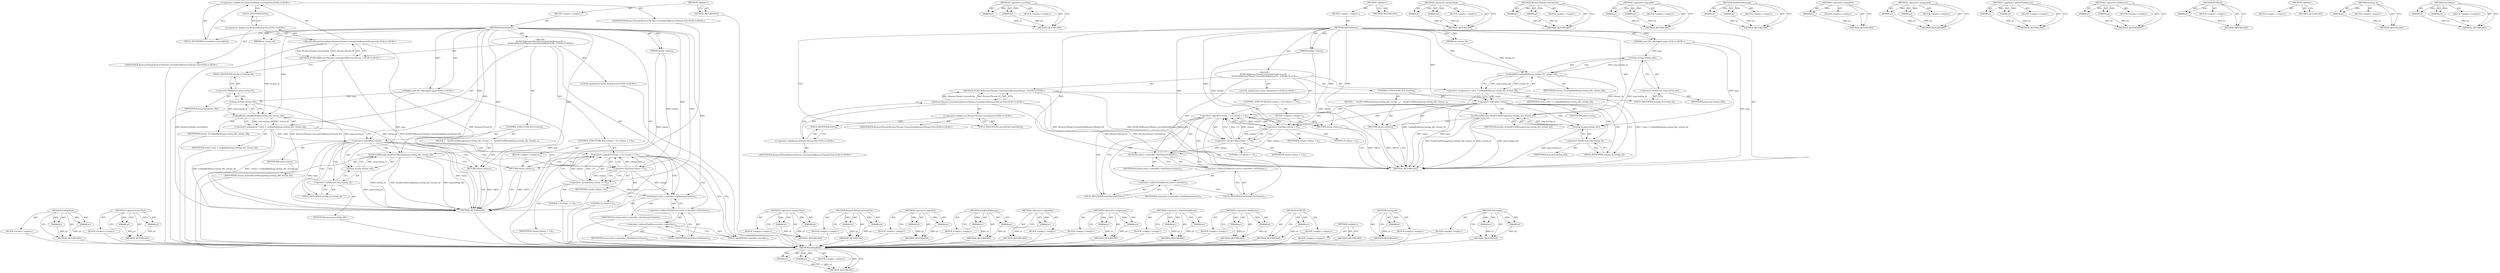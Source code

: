 digraph "SetVolume" {
vulnerable_100 [label=<(METHOD,LookupById)>];
vulnerable_101 [label=<(PARAM,p1)>];
vulnerable_102 [label=<(PARAM,p2)>];
vulnerable_103 [label=<(BLOCK,&lt;empty&gt;,&lt;empty&gt;)>];
vulnerable_104 [label=<(METHOD_RETURN,ANY)>];
vulnerable_123 [label=<(METHOD,&lt;operator&gt;.lessThan)>];
vulnerable_124 [label=<(PARAM,p1)>];
vulnerable_125 [label=<(PARAM,p2)>];
vulnerable_126 [label=<(BLOCK,&lt;empty&gt;,&lt;empty&gt;)>];
vulnerable_127 [label=<(METHOD_RETURN,ANY)>];
vulnerable_6 [label=<(METHOD,&lt;global&gt;)<SUB>1</SUB>>];
vulnerable_7 [label=<(BLOCK,&lt;empty&gt;,&lt;empty&gt;)<SUB>1</SUB>>];
vulnerable_8 [label=<(METHOD,OnSetVolume)<SUB>1</SUB>>];
vulnerable_9 [label="<(PARAM,const IPC::Message&amp; msg)<SUB>1</SUB>>"];
vulnerable_10 [label=<(PARAM,int stream_id)<SUB>1</SUB>>];
vulnerable_11 [label=<(PARAM,double volume)<SUB>2</SUB>>];
vulnerable_12 [label="<(BLOCK,{
  DCHECK(BrowserThread::CurrentlyOn(BrowserTh...,{
  DCHECK(BrowserThread::CurrentlyOn(BrowserTh...)<SUB>2</SUB>>"];
vulnerable_13 [label="<(DCHECK,DCHECK(BrowserThread::CurrentlyOn(BrowserThread...)<SUB>3</SUB>>"];
vulnerable_14 [label="<(BrowserThread.CurrentlyOn,BrowserThread::CurrentlyOn(BrowserThread::IO))<SUB>3</SUB>>"];
vulnerable_15 [label="<(&lt;operator&gt;.fieldAccess,BrowserThread::CurrentlyOn)<SUB>3</SUB>>"];
vulnerable_16 [label="<(IDENTIFIER,BrowserThread,BrowserThread::CurrentlyOn(BrowserThread::IO))<SUB>3</SUB>>"];
vulnerable_17 [label=<(FIELD_IDENTIFIER,CurrentlyOn,CurrentlyOn)<SUB>3</SUB>>];
vulnerable_18 [label="<(&lt;operator&gt;.fieldAccess,BrowserThread::IO)<SUB>3</SUB>>"];
vulnerable_19 [label="<(IDENTIFIER,BrowserThread,BrowserThread::CurrentlyOn(BrowserThread::IO))<SUB>3</SUB>>"];
vulnerable_20 [label=<(FIELD_IDENTIFIER,IO,IO)<SUB>3</SUB>>];
vulnerable_21 [label="<(LOCAL,AudioEntry* entry: AudioEntry*)<SUB>5</SUB>>"];
vulnerable_22 [label=<(&lt;operator&gt;.assignment,* entry = LookupById(msg.routing_id(), stream_id))<SUB>5</SUB>>];
vulnerable_23 [label=<(IDENTIFIER,entry,* entry = LookupById(msg.routing_id(), stream_id))<SUB>5</SUB>>];
vulnerable_24 [label=<(LookupById,LookupById(msg.routing_id(), stream_id))<SUB>5</SUB>>];
vulnerable_25 [label=<(routing_id,msg.routing_id())<SUB>5</SUB>>];
vulnerable_26 [label=<(&lt;operator&gt;.fieldAccess,msg.routing_id)<SUB>5</SUB>>];
vulnerable_27 [label=<(IDENTIFIER,msg,msg.routing_id())<SUB>5</SUB>>];
vulnerable_28 [label=<(FIELD_IDENTIFIER,routing_id,routing_id)<SUB>5</SUB>>];
vulnerable_29 [label=<(IDENTIFIER,stream_id,LookupById(msg.routing_id(), stream_id))<SUB>5</SUB>>];
vulnerable_30 [label=<(CONTROL_STRUCTURE,IF,if (!entry))<SUB>6</SUB>>];
vulnerable_31 [label=<(&lt;operator&gt;.logicalNot,!entry)<SUB>6</SUB>>];
vulnerable_32 [label=<(IDENTIFIER,entry,!entry)<SUB>6</SUB>>];
vulnerable_33 [label=<(BLOCK,{
    SendErrorMessage(msg.routing_id(), stream...,{
    SendErrorMessage(msg.routing_id(), stream...)<SUB>6</SUB>>];
vulnerable_34 [label=<(SendErrorMessage,SendErrorMessage(msg.routing_id(), stream_id))<SUB>7</SUB>>];
vulnerable_35 [label=<(routing_id,msg.routing_id())<SUB>7</SUB>>];
vulnerable_36 [label=<(&lt;operator&gt;.fieldAccess,msg.routing_id)<SUB>7</SUB>>];
vulnerable_37 [label=<(IDENTIFIER,msg,msg.routing_id())<SUB>7</SUB>>];
vulnerable_38 [label=<(FIELD_IDENTIFIER,routing_id,routing_id)<SUB>7</SUB>>];
vulnerable_39 [label=<(IDENTIFIER,stream_id,SendErrorMessage(msg.routing_id(), stream_id))<SUB>7</SUB>>];
vulnerable_40 [label=<(RETURN,return;,return;)<SUB>8</SUB>>];
vulnerable_41 [label=<(CONTROL_STRUCTURE,IF,if (volume &lt; 0 || volume &gt; 1.0))<SUB>11</SUB>>];
vulnerable_42 [label=<(&lt;operator&gt;.logicalOr,volume &lt; 0 || volume &gt; 1.0)<SUB>11</SUB>>];
vulnerable_43 [label=<(&lt;operator&gt;.lessThan,volume &lt; 0)<SUB>11</SUB>>];
vulnerable_44 [label=<(IDENTIFIER,volume,volume &lt; 0)<SUB>11</SUB>>];
vulnerable_45 [label=<(LITERAL,0,volume &lt; 0)<SUB>11</SUB>>];
vulnerable_46 [label=<(&lt;operator&gt;.greaterThan,volume &gt; 1.0)<SUB>11</SUB>>];
vulnerable_47 [label=<(IDENTIFIER,volume,volume &gt; 1.0)<SUB>11</SUB>>];
vulnerable_48 [label=<(LITERAL,1.0,volume &gt; 1.0)<SUB>11</SUB>>];
vulnerable_49 [label=<(BLOCK,&lt;empty&gt;,&lt;empty&gt;)<SUB>12</SUB>>];
vulnerable_50 [label=<(RETURN,return;,return;)<SUB>12</SUB>>];
vulnerable_51 [label=<(SetVolume,entry-&gt;controller-&gt;SetVolume(volume))<SUB>13</SUB>>];
vulnerable_52 [label=<(&lt;operator&gt;.indirectFieldAccess,entry-&gt;controller-&gt;SetVolume)<SUB>13</SUB>>];
vulnerable_53 [label=<(&lt;operator&gt;.indirectFieldAccess,entry-&gt;controller)<SUB>13</SUB>>];
vulnerable_54 [label=<(IDENTIFIER,entry,entry-&gt;controller-&gt;SetVolume(volume))<SUB>13</SUB>>];
vulnerable_55 [label=<(FIELD_IDENTIFIER,controller,controller)<SUB>13</SUB>>];
vulnerable_56 [label=<(FIELD_IDENTIFIER,SetVolume,SetVolume)<SUB>13</SUB>>];
vulnerable_57 [label=<(IDENTIFIER,volume,entry-&gt;controller-&gt;SetVolume(volume))<SUB>13</SUB>>];
vulnerable_58 [label=<(METHOD_RETURN,void)<SUB>1</SUB>>];
vulnerable_60 [label=<(METHOD_RETURN,ANY)<SUB>1</SUB>>];
vulnerable_128 [label=<(METHOD,&lt;operator&gt;.greaterThan)>];
vulnerable_129 [label=<(PARAM,p1)>];
vulnerable_130 [label=<(PARAM,p2)>];
vulnerable_131 [label=<(BLOCK,&lt;empty&gt;,&lt;empty&gt;)>];
vulnerable_132 [label=<(METHOD_RETURN,ANY)>];
vulnerable_85 [label=<(METHOD,BrowserThread.CurrentlyOn)>];
vulnerable_86 [label=<(PARAM,p1)>];
vulnerable_87 [label=<(PARAM,p2)>];
vulnerable_88 [label=<(BLOCK,&lt;empty&gt;,&lt;empty&gt;)>];
vulnerable_89 [label=<(METHOD_RETURN,ANY)>];
vulnerable_118 [label=<(METHOD,&lt;operator&gt;.logicalOr)>];
vulnerable_119 [label=<(PARAM,p1)>];
vulnerable_120 [label=<(PARAM,p2)>];
vulnerable_121 [label=<(BLOCK,&lt;empty&gt;,&lt;empty&gt;)>];
vulnerable_122 [label=<(METHOD_RETURN,ANY)>];
vulnerable_113 [label=<(METHOD,SendErrorMessage)>];
vulnerable_114 [label=<(PARAM,p1)>];
vulnerable_115 [label=<(PARAM,p2)>];
vulnerable_116 [label=<(BLOCK,&lt;empty&gt;,&lt;empty&gt;)>];
vulnerable_117 [label=<(METHOD_RETURN,ANY)>];
vulnerable_109 [label=<(METHOD,&lt;operator&gt;.logicalNot)>];
vulnerable_110 [label=<(PARAM,p1)>];
vulnerable_111 [label=<(BLOCK,&lt;empty&gt;,&lt;empty&gt;)>];
vulnerable_112 [label=<(METHOD_RETURN,ANY)>];
vulnerable_95 [label=<(METHOD,&lt;operator&gt;.assignment)>];
vulnerable_96 [label=<(PARAM,p1)>];
vulnerable_97 [label=<(PARAM,p2)>];
vulnerable_98 [label=<(BLOCK,&lt;empty&gt;,&lt;empty&gt;)>];
vulnerable_99 [label=<(METHOD_RETURN,ANY)>];
vulnerable_138 [label=<(METHOD,&lt;operator&gt;.indirectFieldAccess)>];
vulnerable_139 [label=<(PARAM,p1)>];
vulnerable_140 [label=<(PARAM,p2)>];
vulnerable_141 [label=<(BLOCK,&lt;empty&gt;,&lt;empty&gt;)>];
vulnerable_142 [label=<(METHOD_RETURN,ANY)>];
vulnerable_90 [label=<(METHOD,&lt;operator&gt;.fieldAccess)>];
vulnerable_91 [label=<(PARAM,p1)>];
vulnerable_92 [label=<(PARAM,p2)>];
vulnerable_93 [label=<(BLOCK,&lt;empty&gt;,&lt;empty&gt;)>];
vulnerable_94 [label=<(METHOD_RETURN,ANY)>];
vulnerable_81 [label=<(METHOD,DCHECK)>];
vulnerable_82 [label=<(PARAM,p1)>];
vulnerable_83 [label=<(BLOCK,&lt;empty&gt;,&lt;empty&gt;)>];
vulnerable_84 [label=<(METHOD_RETURN,ANY)>];
vulnerable_75 [label=<(METHOD,&lt;global&gt;)<SUB>1</SUB>>];
vulnerable_76 [label=<(BLOCK,&lt;empty&gt;,&lt;empty&gt;)>];
vulnerable_77 [label=<(METHOD_RETURN,ANY)>];
vulnerable_105 [label=<(METHOD,routing_id)>];
vulnerable_106 [label=<(PARAM,p1)>];
vulnerable_107 [label=<(BLOCK,&lt;empty&gt;,&lt;empty&gt;)>];
vulnerable_108 [label=<(METHOD_RETURN,ANY)>];
vulnerable_133 [label=<(METHOD,SetVolume)>];
vulnerable_134 [label=<(PARAM,p1)>];
vulnerable_135 [label=<(PARAM,p2)>];
vulnerable_136 [label=<(BLOCK,&lt;empty&gt;,&lt;empty&gt;)>];
vulnerable_137 [label=<(METHOD_RETURN,ANY)>];
fixed_100 [label=<(METHOD,LookupById)>];
fixed_101 [label=<(PARAM,p1)>];
fixed_102 [label=<(PARAM,p2)>];
fixed_103 [label=<(BLOCK,&lt;empty&gt;,&lt;empty&gt;)>];
fixed_104 [label=<(METHOD_RETURN,ANY)>];
fixed_123 [label=<(METHOD,&lt;operator&gt;.lessThan)>];
fixed_124 [label=<(PARAM,p1)>];
fixed_125 [label=<(PARAM,p2)>];
fixed_126 [label=<(BLOCK,&lt;empty&gt;,&lt;empty&gt;)>];
fixed_127 [label=<(METHOD_RETURN,ANY)>];
fixed_6 [label=<(METHOD,&lt;global&gt;)<SUB>1</SUB>>];
fixed_7 [label=<(BLOCK,&lt;empty&gt;,&lt;empty&gt;)<SUB>1</SUB>>];
fixed_8 [label=<(METHOD,OnSetVolume)<SUB>1</SUB>>];
fixed_9 [label="<(PARAM,const IPC::Message&amp; msg)<SUB>1</SUB>>"];
fixed_10 [label=<(PARAM,int stream_id)<SUB>1</SUB>>];
fixed_11 [label=<(PARAM,double volume)<SUB>2</SUB>>];
fixed_12 [label="<(BLOCK,{
  DCHECK(BrowserThread::CurrentlyOn(BrowserTh...,{
  DCHECK(BrowserThread::CurrentlyOn(BrowserTh...)<SUB>2</SUB>>"];
fixed_13 [label="<(DCHECK,DCHECK(BrowserThread::CurrentlyOn(BrowserThread...)<SUB>3</SUB>>"];
fixed_14 [label="<(BrowserThread.CurrentlyOn,BrowserThread::CurrentlyOn(BrowserThread::IO))<SUB>3</SUB>>"];
fixed_15 [label="<(&lt;operator&gt;.fieldAccess,BrowserThread::CurrentlyOn)<SUB>3</SUB>>"];
fixed_16 [label="<(IDENTIFIER,BrowserThread,BrowserThread::CurrentlyOn(BrowserThread::IO))<SUB>3</SUB>>"];
fixed_17 [label=<(FIELD_IDENTIFIER,CurrentlyOn,CurrentlyOn)<SUB>3</SUB>>];
fixed_18 [label="<(&lt;operator&gt;.fieldAccess,BrowserThread::IO)<SUB>3</SUB>>"];
fixed_19 [label="<(IDENTIFIER,BrowserThread,BrowserThread::CurrentlyOn(BrowserThread::IO))<SUB>3</SUB>>"];
fixed_20 [label=<(FIELD_IDENTIFIER,IO,IO)<SUB>3</SUB>>];
fixed_21 [label="<(LOCAL,AudioEntry* entry: AudioEntry*)<SUB>5</SUB>>"];
fixed_22 [label=<(&lt;operator&gt;.assignment,* entry = LookupById(msg.routing_id(), stream_id))<SUB>5</SUB>>];
fixed_23 [label=<(IDENTIFIER,entry,* entry = LookupById(msg.routing_id(), stream_id))<SUB>5</SUB>>];
fixed_24 [label=<(LookupById,LookupById(msg.routing_id(), stream_id))<SUB>5</SUB>>];
fixed_25 [label=<(routing_id,msg.routing_id())<SUB>5</SUB>>];
fixed_26 [label=<(&lt;operator&gt;.fieldAccess,msg.routing_id)<SUB>5</SUB>>];
fixed_27 [label=<(IDENTIFIER,msg,msg.routing_id())<SUB>5</SUB>>];
fixed_28 [label=<(FIELD_IDENTIFIER,routing_id,routing_id)<SUB>5</SUB>>];
fixed_29 [label=<(IDENTIFIER,stream_id,LookupById(msg.routing_id(), stream_id))<SUB>5</SUB>>];
fixed_30 [label=<(CONTROL_STRUCTURE,IF,if (!entry))<SUB>6</SUB>>];
fixed_31 [label=<(&lt;operator&gt;.logicalNot,!entry)<SUB>6</SUB>>];
fixed_32 [label=<(IDENTIFIER,entry,!entry)<SUB>6</SUB>>];
fixed_33 [label=<(BLOCK,{
    SendErrorMessage(msg.routing_id(), stream...,{
    SendErrorMessage(msg.routing_id(), stream...)<SUB>6</SUB>>];
fixed_34 [label=<(SendErrorMessage,SendErrorMessage(msg.routing_id(), stream_id))<SUB>7</SUB>>];
fixed_35 [label=<(routing_id,msg.routing_id())<SUB>7</SUB>>];
fixed_36 [label=<(&lt;operator&gt;.fieldAccess,msg.routing_id)<SUB>7</SUB>>];
fixed_37 [label=<(IDENTIFIER,msg,msg.routing_id())<SUB>7</SUB>>];
fixed_38 [label=<(FIELD_IDENTIFIER,routing_id,routing_id)<SUB>7</SUB>>];
fixed_39 [label=<(IDENTIFIER,stream_id,SendErrorMessage(msg.routing_id(), stream_id))<SUB>7</SUB>>];
fixed_40 [label=<(RETURN,return;,return;)<SUB>8</SUB>>];
fixed_41 [label=<(CONTROL_STRUCTURE,IF,if (volume &lt; 0 || volume &gt; 1.0))<SUB>11</SUB>>];
fixed_42 [label=<(&lt;operator&gt;.logicalOr,volume &lt; 0 || volume &gt; 1.0)<SUB>11</SUB>>];
fixed_43 [label=<(&lt;operator&gt;.lessThan,volume &lt; 0)<SUB>11</SUB>>];
fixed_44 [label=<(IDENTIFIER,volume,volume &lt; 0)<SUB>11</SUB>>];
fixed_45 [label=<(LITERAL,0,volume &lt; 0)<SUB>11</SUB>>];
fixed_46 [label=<(&lt;operator&gt;.greaterThan,volume &gt; 1.0)<SUB>11</SUB>>];
fixed_47 [label=<(IDENTIFIER,volume,volume &gt; 1.0)<SUB>11</SUB>>];
fixed_48 [label=<(LITERAL,1.0,volume &gt; 1.0)<SUB>11</SUB>>];
fixed_49 [label=<(BLOCK,&lt;empty&gt;,&lt;empty&gt;)<SUB>12</SUB>>];
fixed_50 [label=<(RETURN,return;,return;)<SUB>12</SUB>>];
fixed_51 [label=<(SetVolume,entry-&gt;controller-&gt;SetVolume(volume))<SUB>13</SUB>>];
fixed_52 [label=<(&lt;operator&gt;.indirectFieldAccess,entry-&gt;controller-&gt;SetVolume)<SUB>13</SUB>>];
fixed_53 [label=<(&lt;operator&gt;.indirectFieldAccess,entry-&gt;controller)<SUB>13</SUB>>];
fixed_54 [label=<(IDENTIFIER,entry,entry-&gt;controller-&gt;SetVolume(volume))<SUB>13</SUB>>];
fixed_55 [label=<(FIELD_IDENTIFIER,controller,controller)<SUB>13</SUB>>];
fixed_56 [label=<(FIELD_IDENTIFIER,SetVolume,SetVolume)<SUB>13</SUB>>];
fixed_57 [label=<(IDENTIFIER,volume,entry-&gt;controller-&gt;SetVolume(volume))<SUB>13</SUB>>];
fixed_58 [label=<(METHOD_RETURN,void)<SUB>1</SUB>>];
fixed_60 [label=<(METHOD_RETURN,ANY)<SUB>1</SUB>>];
fixed_128 [label=<(METHOD,&lt;operator&gt;.greaterThan)>];
fixed_129 [label=<(PARAM,p1)>];
fixed_130 [label=<(PARAM,p2)>];
fixed_131 [label=<(BLOCK,&lt;empty&gt;,&lt;empty&gt;)>];
fixed_132 [label=<(METHOD_RETURN,ANY)>];
fixed_85 [label=<(METHOD,BrowserThread.CurrentlyOn)>];
fixed_86 [label=<(PARAM,p1)>];
fixed_87 [label=<(PARAM,p2)>];
fixed_88 [label=<(BLOCK,&lt;empty&gt;,&lt;empty&gt;)>];
fixed_89 [label=<(METHOD_RETURN,ANY)>];
fixed_118 [label=<(METHOD,&lt;operator&gt;.logicalOr)>];
fixed_119 [label=<(PARAM,p1)>];
fixed_120 [label=<(PARAM,p2)>];
fixed_121 [label=<(BLOCK,&lt;empty&gt;,&lt;empty&gt;)>];
fixed_122 [label=<(METHOD_RETURN,ANY)>];
fixed_113 [label=<(METHOD,SendErrorMessage)>];
fixed_114 [label=<(PARAM,p1)>];
fixed_115 [label=<(PARAM,p2)>];
fixed_116 [label=<(BLOCK,&lt;empty&gt;,&lt;empty&gt;)>];
fixed_117 [label=<(METHOD_RETURN,ANY)>];
fixed_109 [label=<(METHOD,&lt;operator&gt;.logicalNot)>];
fixed_110 [label=<(PARAM,p1)>];
fixed_111 [label=<(BLOCK,&lt;empty&gt;,&lt;empty&gt;)>];
fixed_112 [label=<(METHOD_RETURN,ANY)>];
fixed_95 [label=<(METHOD,&lt;operator&gt;.assignment)>];
fixed_96 [label=<(PARAM,p1)>];
fixed_97 [label=<(PARAM,p2)>];
fixed_98 [label=<(BLOCK,&lt;empty&gt;,&lt;empty&gt;)>];
fixed_99 [label=<(METHOD_RETURN,ANY)>];
fixed_138 [label=<(METHOD,&lt;operator&gt;.indirectFieldAccess)>];
fixed_139 [label=<(PARAM,p1)>];
fixed_140 [label=<(PARAM,p2)>];
fixed_141 [label=<(BLOCK,&lt;empty&gt;,&lt;empty&gt;)>];
fixed_142 [label=<(METHOD_RETURN,ANY)>];
fixed_90 [label=<(METHOD,&lt;operator&gt;.fieldAccess)>];
fixed_91 [label=<(PARAM,p1)>];
fixed_92 [label=<(PARAM,p2)>];
fixed_93 [label=<(BLOCK,&lt;empty&gt;,&lt;empty&gt;)>];
fixed_94 [label=<(METHOD_RETURN,ANY)>];
fixed_81 [label=<(METHOD,DCHECK)>];
fixed_82 [label=<(PARAM,p1)>];
fixed_83 [label=<(BLOCK,&lt;empty&gt;,&lt;empty&gt;)>];
fixed_84 [label=<(METHOD_RETURN,ANY)>];
fixed_75 [label=<(METHOD,&lt;global&gt;)<SUB>1</SUB>>];
fixed_76 [label=<(BLOCK,&lt;empty&gt;,&lt;empty&gt;)>];
fixed_77 [label=<(METHOD_RETURN,ANY)>];
fixed_105 [label=<(METHOD,routing_id)>];
fixed_106 [label=<(PARAM,p1)>];
fixed_107 [label=<(BLOCK,&lt;empty&gt;,&lt;empty&gt;)>];
fixed_108 [label=<(METHOD_RETURN,ANY)>];
fixed_133 [label=<(METHOD,SetVolume)>];
fixed_134 [label=<(PARAM,p1)>];
fixed_135 [label=<(PARAM,p2)>];
fixed_136 [label=<(BLOCK,&lt;empty&gt;,&lt;empty&gt;)>];
fixed_137 [label=<(METHOD_RETURN,ANY)>];
vulnerable_100 -> vulnerable_101  [key=0, label="AST: "];
vulnerable_100 -> vulnerable_101  [key=1, label="DDG: "];
vulnerable_100 -> vulnerable_103  [key=0, label="AST: "];
vulnerable_100 -> vulnerable_102  [key=0, label="AST: "];
vulnerable_100 -> vulnerable_102  [key=1, label="DDG: "];
vulnerable_100 -> vulnerable_104  [key=0, label="AST: "];
vulnerable_100 -> vulnerable_104  [key=1, label="CFG: "];
vulnerable_101 -> vulnerable_104  [key=0, label="DDG: p1"];
vulnerable_102 -> vulnerable_104  [key=0, label="DDG: p2"];
vulnerable_123 -> vulnerable_124  [key=0, label="AST: "];
vulnerable_123 -> vulnerable_124  [key=1, label="DDG: "];
vulnerable_123 -> vulnerable_126  [key=0, label="AST: "];
vulnerable_123 -> vulnerable_125  [key=0, label="AST: "];
vulnerable_123 -> vulnerable_125  [key=1, label="DDG: "];
vulnerable_123 -> vulnerable_127  [key=0, label="AST: "];
vulnerable_123 -> vulnerable_127  [key=1, label="CFG: "];
vulnerable_124 -> vulnerable_127  [key=0, label="DDG: p1"];
vulnerable_125 -> vulnerable_127  [key=0, label="DDG: p2"];
vulnerable_6 -> vulnerable_7  [key=0, label="AST: "];
vulnerable_6 -> vulnerable_60  [key=0, label="AST: "];
vulnerable_6 -> vulnerable_60  [key=1, label="CFG: "];
vulnerable_7 -> vulnerable_8  [key=0, label="AST: "];
vulnerable_8 -> vulnerable_9  [key=0, label="AST: "];
vulnerable_8 -> vulnerable_9  [key=1, label="DDG: "];
vulnerable_8 -> vulnerable_10  [key=0, label="AST: "];
vulnerable_8 -> vulnerable_10  [key=1, label="DDG: "];
vulnerable_8 -> vulnerable_11  [key=0, label="AST: "];
vulnerable_8 -> vulnerable_11  [key=1, label="DDG: "];
vulnerable_8 -> vulnerable_12  [key=0, label="AST: "];
vulnerable_8 -> vulnerable_58  [key=0, label="AST: "];
vulnerable_8 -> vulnerable_17  [key=0, label="CFG: "];
vulnerable_8 -> vulnerable_51  [key=0, label="DDG: "];
vulnerable_8 -> vulnerable_24  [key=0, label="DDG: "];
vulnerable_8 -> vulnerable_31  [key=0, label="DDG: "];
vulnerable_8 -> vulnerable_40  [key=0, label="DDG: "];
vulnerable_8 -> vulnerable_50  [key=0, label="DDG: "];
vulnerable_8 -> vulnerable_34  [key=0, label="DDG: "];
vulnerable_8 -> vulnerable_43  [key=0, label="DDG: "];
vulnerable_8 -> vulnerable_46  [key=0, label="DDG: "];
vulnerable_9 -> vulnerable_58  [key=0, label="DDG: msg"];
vulnerable_9 -> vulnerable_25  [key=0, label="DDG: msg"];
vulnerable_9 -> vulnerable_35  [key=0, label="DDG: msg"];
vulnerable_10 -> vulnerable_24  [key=0, label="DDG: stream_id"];
vulnerable_11 -> vulnerable_58  [key=0, label="DDG: volume"];
vulnerable_11 -> vulnerable_43  [key=0, label="DDG: volume"];
vulnerable_12 -> vulnerable_13  [key=0, label="AST: "];
vulnerable_12 -> vulnerable_21  [key=0, label="AST: "];
vulnerable_12 -> vulnerable_22  [key=0, label="AST: "];
vulnerable_12 -> vulnerable_30  [key=0, label="AST: "];
vulnerable_12 -> vulnerable_41  [key=0, label="AST: "];
vulnerable_12 -> vulnerable_51  [key=0, label="AST: "];
vulnerable_13 -> vulnerable_14  [key=0, label="AST: "];
vulnerable_13 -> vulnerable_28  [key=0, label="CFG: "];
vulnerable_13 -> vulnerable_58  [key=0, label="DDG: BrowserThread::CurrentlyOn(BrowserThread::IO)"];
vulnerable_13 -> vulnerable_58  [key=1, label="DDG: DCHECK(BrowserThread::CurrentlyOn(BrowserThread::IO))"];
vulnerable_14 -> vulnerable_15  [key=0, label="AST: "];
vulnerable_14 -> vulnerable_18  [key=0, label="AST: "];
vulnerable_14 -> vulnerable_13  [key=0, label="CFG: "];
vulnerable_14 -> vulnerable_13  [key=1, label="DDG: BrowserThread::CurrentlyOn"];
vulnerable_14 -> vulnerable_13  [key=2, label="DDG: BrowserThread::IO"];
vulnerable_14 -> vulnerable_58  [key=0, label="DDG: BrowserThread::CurrentlyOn"];
vulnerable_14 -> vulnerable_58  [key=1, label="DDG: BrowserThread::IO"];
vulnerable_15 -> vulnerable_16  [key=0, label="AST: "];
vulnerable_15 -> vulnerable_17  [key=0, label="AST: "];
vulnerable_15 -> vulnerable_20  [key=0, label="CFG: "];
vulnerable_17 -> vulnerable_15  [key=0, label="CFG: "];
vulnerable_18 -> vulnerable_19  [key=0, label="AST: "];
vulnerable_18 -> vulnerable_20  [key=0, label="AST: "];
vulnerable_18 -> vulnerable_14  [key=0, label="CFG: "];
vulnerable_20 -> vulnerable_18  [key=0, label="CFG: "];
vulnerable_22 -> vulnerable_23  [key=0, label="AST: "];
vulnerable_22 -> vulnerable_24  [key=0, label="AST: "];
vulnerable_22 -> vulnerable_31  [key=0, label="CFG: "];
vulnerable_22 -> vulnerable_31  [key=1, label="DDG: entry"];
vulnerable_22 -> vulnerable_58  [key=0, label="DDG: LookupById(msg.routing_id(), stream_id)"];
vulnerable_22 -> vulnerable_58  [key=1, label="DDG: * entry = LookupById(msg.routing_id(), stream_id)"];
vulnerable_24 -> vulnerable_25  [key=0, label="AST: "];
vulnerable_24 -> vulnerable_29  [key=0, label="AST: "];
vulnerable_24 -> vulnerable_22  [key=0, label="CFG: "];
vulnerable_24 -> vulnerable_22  [key=1, label="DDG: msg.routing_id()"];
vulnerable_24 -> vulnerable_22  [key=2, label="DDG: stream_id"];
vulnerable_24 -> vulnerable_34  [key=0, label="DDG: stream_id"];
vulnerable_25 -> vulnerable_26  [key=0, label="AST: "];
vulnerable_25 -> vulnerable_24  [key=0, label="CFG: "];
vulnerable_25 -> vulnerable_24  [key=1, label="DDG: msg.routing_id"];
vulnerable_25 -> vulnerable_35  [key=0, label="DDG: msg.routing_id"];
vulnerable_26 -> vulnerable_27  [key=0, label="AST: "];
vulnerable_26 -> vulnerable_28  [key=0, label="AST: "];
vulnerable_26 -> vulnerable_25  [key=0, label="CFG: "];
vulnerable_28 -> vulnerable_26  [key=0, label="CFG: "];
vulnerable_30 -> vulnerable_31  [key=0, label="AST: "];
vulnerable_30 -> vulnerable_33  [key=0, label="AST: "];
vulnerable_31 -> vulnerable_32  [key=0, label="AST: "];
vulnerable_31 -> vulnerable_38  [key=0, label="CFG: "];
vulnerable_31 -> vulnerable_38  [key=1, label="CDG: "];
vulnerable_31 -> vulnerable_43  [key=0, label="CFG: "];
vulnerable_31 -> vulnerable_43  [key=1, label="CDG: "];
vulnerable_31 -> vulnerable_58  [key=0, label="DDG: entry"];
vulnerable_31 -> vulnerable_58  [key=1, label="DDG: !entry"];
vulnerable_31 -> vulnerable_40  [key=0, label="CDG: "];
vulnerable_31 -> vulnerable_34  [key=0, label="CDG: "];
vulnerable_31 -> vulnerable_42  [key=0, label="CDG: "];
vulnerable_31 -> vulnerable_36  [key=0, label="CDG: "];
vulnerable_31 -> vulnerable_35  [key=0, label="CDG: "];
vulnerable_33 -> vulnerable_34  [key=0, label="AST: "];
vulnerable_33 -> vulnerable_40  [key=0, label="AST: "];
vulnerable_34 -> vulnerable_35  [key=0, label="AST: "];
vulnerable_34 -> vulnerable_39  [key=0, label="AST: "];
vulnerable_34 -> vulnerable_40  [key=0, label="CFG: "];
vulnerable_34 -> vulnerable_58  [key=0, label="DDG: msg.routing_id()"];
vulnerable_34 -> vulnerable_58  [key=1, label="DDG: stream_id"];
vulnerable_34 -> vulnerable_58  [key=2, label="DDG: SendErrorMessage(msg.routing_id(), stream_id)"];
vulnerable_35 -> vulnerable_36  [key=0, label="AST: "];
vulnerable_35 -> vulnerable_34  [key=0, label="CFG: "];
vulnerable_35 -> vulnerable_34  [key=1, label="DDG: msg.routing_id"];
vulnerable_35 -> vulnerable_58  [key=0, label="DDG: msg.routing_id"];
vulnerable_36 -> vulnerable_37  [key=0, label="AST: "];
vulnerable_36 -> vulnerable_38  [key=0, label="AST: "];
vulnerable_36 -> vulnerable_35  [key=0, label="CFG: "];
vulnerable_38 -> vulnerable_36  [key=0, label="CFG: "];
vulnerable_40 -> vulnerable_58  [key=0, label="CFG: "];
vulnerable_40 -> vulnerable_58  [key=1, label="DDG: &lt;RET&gt;"];
vulnerable_41 -> vulnerable_42  [key=0, label="AST: "];
vulnerable_41 -> vulnerable_49  [key=0, label="AST: "];
vulnerable_42 -> vulnerable_43  [key=0, label="AST: "];
vulnerable_42 -> vulnerable_46  [key=0, label="AST: "];
vulnerable_42 -> vulnerable_50  [key=0, label="CFG: "];
vulnerable_42 -> vulnerable_50  [key=1, label="CDG: "];
vulnerable_42 -> vulnerable_55  [key=0, label="CFG: "];
vulnerable_42 -> vulnerable_55  [key=1, label="CDG: "];
vulnerable_42 -> vulnerable_51  [key=0, label="CDG: "];
vulnerable_42 -> vulnerable_52  [key=0, label="CDG: "];
vulnerable_42 -> vulnerable_53  [key=0, label="CDG: "];
vulnerable_42 -> vulnerable_56  [key=0, label="CDG: "];
vulnerable_43 -> vulnerable_44  [key=0, label="AST: "];
vulnerable_43 -> vulnerable_45  [key=0, label="AST: "];
vulnerable_43 -> vulnerable_42  [key=0, label="CFG: "];
vulnerable_43 -> vulnerable_42  [key=1, label="DDG: volume"];
vulnerable_43 -> vulnerable_42  [key=2, label="DDG: 0"];
vulnerable_43 -> vulnerable_46  [key=0, label="CFG: "];
vulnerable_43 -> vulnerable_46  [key=1, label="DDG: volume"];
vulnerable_43 -> vulnerable_46  [key=2, label="CDG: "];
vulnerable_43 -> vulnerable_51  [key=0, label="DDG: volume"];
vulnerable_46 -> vulnerable_47  [key=0, label="AST: "];
vulnerable_46 -> vulnerable_48  [key=0, label="AST: "];
vulnerable_46 -> vulnerable_42  [key=0, label="CFG: "];
vulnerable_46 -> vulnerable_42  [key=1, label="DDG: volume"];
vulnerable_46 -> vulnerable_42  [key=2, label="DDG: 1.0"];
vulnerable_46 -> vulnerable_51  [key=0, label="DDG: volume"];
vulnerable_49 -> vulnerable_50  [key=0, label="AST: "];
vulnerable_50 -> vulnerable_58  [key=0, label="CFG: "];
vulnerable_50 -> vulnerable_58  [key=1, label="DDG: &lt;RET&gt;"];
vulnerable_51 -> vulnerable_52  [key=0, label="AST: "];
vulnerable_51 -> vulnerable_57  [key=0, label="AST: "];
vulnerable_51 -> vulnerable_58  [key=0, label="CFG: "];
vulnerable_52 -> vulnerable_53  [key=0, label="AST: "];
vulnerable_52 -> vulnerable_56  [key=0, label="AST: "];
vulnerable_52 -> vulnerable_51  [key=0, label="CFG: "];
vulnerable_53 -> vulnerable_54  [key=0, label="AST: "];
vulnerable_53 -> vulnerable_55  [key=0, label="AST: "];
vulnerable_53 -> vulnerable_56  [key=0, label="CFG: "];
vulnerable_55 -> vulnerable_53  [key=0, label="CFG: "];
vulnerable_56 -> vulnerable_52  [key=0, label="CFG: "];
vulnerable_128 -> vulnerable_129  [key=0, label="AST: "];
vulnerable_128 -> vulnerable_129  [key=1, label="DDG: "];
vulnerable_128 -> vulnerable_131  [key=0, label="AST: "];
vulnerable_128 -> vulnerable_130  [key=0, label="AST: "];
vulnerable_128 -> vulnerable_130  [key=1, label="DDG: "];
vulnerable_128 -> vulnerable_132  [key=0, label="AST: "];
vulnerable_128 -> vulnerable_132  [key=1, label="CFG: "];
vulnerable_129 -> vulnerable_132  [key=0, label="DDG: p1"];
vulnerable_130 -> vulnerable_132  [key=0, label="DDG: p2"];
vulnerable_85 -> vulnerable_86  [key=0, label="AST: "];
vulnerable_85 -> vulnerable_86  [key=1, label="DDG: "];
vulnerable_85 -> vulnerable_88  [key=0, label="AST: "];
vulnerable_85 -> vulnerable_87  [key=0, label="AST: "];
vulnerable_85 -> vulnerable_87  [key=1, label="DDG: "];
vulnerable_85 -> vulnerable_89  [key=0, label="AST: "];
vulnerable_85 -> vulnerable_89  [key=1, label="CFG: "];
vulnerable_86 -> vulnerable_89  [key=0, label="DDG: p1"];
vulnerable_87 -> vulnerable_89  [key=0, label="DDG: p2"];
vulnerable_118 -> vulnerable_119  [key=0, label="AST: "];
vulnerable_118 -> vulnerable_119  [key=1, label="DDG: "];
vulnerable_118 -> vulnerable_121  [key=0, label="AST: "];
vulnerable_118 -> vulnerable_120  [key=0, label="AST: "];
vulnerable_118 -> vulnerable_120  [key=1, label="DDG: "];
vulnerable_118 -> vulnerable_122  [key=0, label="AST: "];
vulnerable_118 -> vulnerable_122  [key=1, label="CFG: "];
vulnerable_119 -> vulnerable_122  [key=0, label="DDG: p1"];
vulnerable_120 -> vulnerable_122  [key=0, label="DDG: p2"];
vulnerable_113 -> vulnerable_114  [key=0, label="AST: "];
vulnerable_113 -> vulnerable_114  [key=1, label="DDG: "];
vulnerable_113 -> vulnerable_116  [key=0, label="AST: "];
vulnerable_113 -> vulnerable_115  [key=0, label="AST: "];
vulnerable_113 -> vulnerable_115  [key=1, label="DDG: "];
vulnerable_113 -> vulnerable_117  [key=0, label="AST: "];
vulnerable_113 -> vulnerable_117  [key=1, label="CFG: "];
vulnerable_114 -> vulnerable_117  [key=0, label="DDG: p1"];
vulnerable_115 -> vulnerable_117  [key=0, label="DDG: p2"];
vulnerable_109 -> vulnerable_110  [key=0, label="AST: "];
vulnerable_109 -> vulnerable_110  [key=1, label="DDG: "];
vulnerable_109 -> vulnerable_111  [key=0, label="AST: "];
vulnerable_109 -> vulnerable_112  [key=0, label="AST: "];
vulnerable_109 -> vulnerable_112  [key=1, label="CFG: "];
vulnerable_110 -> vulnerable_112  [key=0, label="DDG: p1"];
vulnerable_95 -> vulnerable_96  [key=0, label="AST: "];
vulnerable_95 -> vulnerable_96  [key=1, label="DDG: "];
vulnerable_95 -> vulnerable_98  [key=0, label="AST: "];
vulnerable_95 -> vulnerable_97  [key=0, label="AST: "];
vulnerable_95 -> vulnerable_97  [key=1, label="DDG: "];
vulnerable_95 -> vulnerable_99  [key=0, label="AST: "];
vulnerable_95 -> vulnerable_99  [key=1, label="CFG: "];
vulnerable_96 -> vulnerable_99  [key=0, label="DDG: p1"];
vulnerable_97 -> vulnerable_99  [key=0, label="DDG: p2"];
vulnerable_138 -> vulnerable_139  [key=0, label="AST: "];
vulnerable_138 -> vulnerable_139  [key=1, label="DDG: "];
vulnerable_138 -> vulnerable_141  [key=0, label="AST: "];
vulnerable_138 -> vulnerable_140  [key=0, label="AST: "];
vulnerable_138 -> vulnerable_140  [key=1, label="DDG: "];
vulnerable_138 -> vulnerable_142  [key=0, label="AST: "];
vulnerable_138 -> vulnerable_142  [key=1, label="CFG: "];
vulnerable_139 -> vulnerable_142  [key=0, label="DDG: p1"];
vulnerable_140 -> vulnerable_142  [key=0, label="DDG: p2"];
vulnerable_90 -> vulnerable_91  [key=0, label="AST: "];
vulnerable_90 -> vulnerable_91  [key=1, label="DDG: "];
vulnerable_90 -> vulnerable_93  [key=0, label="AST: "];
vulnerable_90 -> vulnerable_92  [key=0, label="AST: "];
vulnerable_90 -> vulnerable_92  [key=1, label="DDG: "];
vulnerable_90 -> vulnerable_94  [key=0, label="AST: "];
vulnerable_90 -> vulnerable_94  [key=1, label="CFG: "];
vulnerable_91 -> vulnerable_94  [key=0, label="DDG: p1"];
vulnerable_92 -> vulnerable_94  [key=0, label="DDG: p2"];
vulnerable_81 -> vulnerable_82  [key=0, label="AST: "];
vulnerable_81 -> vulnerable_82  [key=1, label="DDG: "];
vulnerable_81 -> vulnerable_83  [key=0, label="AST: "];
vulnerable_81 -> vulnerable_84  [key=0, label="AST: "];
vulnerable_81 -> vulnerable_84  [key=1, label="CFG: "];
vulnerable_82 -> vulnerable_84  [key=0, label="DDG: p1"];
vulnerable_75 -> vulnerable_76  [key=0, label="AST: "];
vulnerable_75 -> vulnerable_77  [key=0, label="AST: "];
vulnerable_75 -> vulnerable_77  [key=1, label="CFG: "];
vulnerable_105 -> vulnerable_106  [key=0, label="AST: "];
vulnerable_105 -> vulnerable_106  [key=1, label="DDG: "];
vulnerable_105 -> vulnerable_107  [key=0, label="AST: "];
vulnerable_105 -> vulnerable_108  [key=0, label="AST: "];
vulnerable_105 -> vulnerable_108  [key=1, label="CFG: "];
vulnerable_106 -> vulnerable_108  [key=0, label="DDG: p1"];
vulnerable_133 -> vulnerable_134  [key=0, label="AST: "];
vulnerable_133 -> vulnerable_134  [key=1, label="DDG: "];
vulnerable_133 -> vulnerable_136  [key=0, label="AST: "];
vulnerable_133 -> vulnerable_135  [key=0, label="AST: "];
vulnerable_133 -> vulnerable_135  [key=1, label="DDG: "];
vulnerable_133 -> vulnerable_137  [key=0, label="AST: "];
vulnerable_133 -> vulnerable_137  [key=1, label="CFG: "];
vulnerable_134 -> vulnerable_137  [key=0, label="DDG: p1"];
vulnerable_135 -> vulnerable_137  [key=0, label="DDG: p2"];
fixed_100 -> fixed_101  [key=0, label="AST: "];
fixed_100 -> fixed_101  [key=1, label="DDG: "];
fixed_100 -> fixed_103  [key=0, label="AST: "];
fixed_100 -> fixed_102  [key=0, label="AST: "];
fixed_100 -> fixed_102  [key=1, label="DDG: "];
fixed_100 -> fixed_104  [key=0, label="AST: "];
fixed_100 -> fixed_104  [key=1, label="CFG: "];
fixed_101 -> fixed_104  [key=0, label="DDG: p1"];
fixed_102 -> fixed_104  [key=0, label="DDG: p2"];
fixed_103 -> vulnerable_100  [key=0];
fixed_104 -> vulnerable_100  [key=0];
fixed_123 -> fixed_124  [key=0, label="AST: "];
fixed_123 -> fixed_124  [key=1, label="DDG: "];
fixed_123 -> fixed_126  [key=0, label="AST: "];
fixed_123 -> fixed_125  [key=0, label="AST: "];
fixed_123 -> fixed_125  [key=1, label="DDG: "];
fixed_123 -> fixed_127  [key=0, label="AST: "];
fixed_123 -> fixed_127  [key=1, label="CFG: "];
fixed_124 -> fixed_127  [key=0, label="DDG: p1"];
fixed_125 -> fixed_127  [key=0, label="DDG: p2"];
fixed_126 -> vulnerable_100  [key=0];
fixed_127 -> vulnerable_100  [key=0];
fixed_6 -> fixed_7  [key=0, label="AST: "];
fixed_6 -> fixed_60  [key=0, label="AST: "];
fixed_6 -> fixed_60  [key=1, label="CFG: "];
fixed_7 -> fixed_8  [key=0, label="AST: "];
fixed_8 -> fixed_9  [key=0, label="AST: "];
fixed_8 -> fixed_9  [key=1, label="DDG: "];
fixed_8 -> fixed_10  [key=0, label="AST: "];
fixed_8 -> fixed_10  [key=1, label="DDG: "];
fixed_8 -> fixed_11  [key=0, label="AST: "];
fixed_8 -> fixed_11  [key=1, label="DDG: "];
fixed_8 -> fixed_12  [key=0, label="AST: "];
fixed_8 -> fixed_58  [key=0, label="AST: "];
fixed_8 -> fixed_17  [key=0, label="CFG: "];
fixed_8 -> fixed_51  [key=0, label="DDG: "];
fixed_8 -> fixed_24  [key=0, label="DDG: "];
fixed_8 -> fixed_31  [key=0, label="DDG: "];
fixed_8 -> fixed_40  [key=0, label="DDG: "];
fixed_8 -> fixed_50  [key=0, label="DDG: "];
fixed_8 -> fixed_34  [key=0, label="DDG: "];
fixed_8 -> fixed_43  [key=0, label="DDG: "];
fixed_8 -> fixed_46  [key=0, label="DDG: "];
fixed_9 -> fixed_58  [key=0, label="DDG: msg"];
fixed_9 -> fixed_25  [key=0, label="DDG: msg"];
fixed_9 -> fixed_35  [key=0, label="DDG: msg"];
fixed_10 -> fixed_24  [key=0, label="DDG: stream_id"];
fixed_11 -> fixed_58  [key=0, label="DDG: volume"];
fixed_11 -> fixed_43  [key=0, label="DDG: volume"];
fixed_12 -> fixed_13  [key=0, label="AST: "];
fixed_12 -> fixed_21  [key=0, label="AST: "];
fixed_12 -> fixed_22  [key=0, label="AST: "];
fixed_12 -> fixed_30  [key=0, label="AST: "];
fixed_12 -> fixed_41  [key=0, label="AST: "];
fixed_12 -> fixed_51  [key=0, label="AST: "];
fixed_13 -> fixed_14  [key=0, label="AST: "];
fixed_13 -> fixed_28  [key=0, label="CFG: "];
fixed_13 -> fixed_58  [key=0, label="DDG: BrowserThread::CurrentlyOn(BrowserThread::IO)"];
fixed_13 -> fixed_58  [key=1, label="DDG: DCHECK(BrowserThread::CurrentlyOn(BrowserThread::IO))"];
fixed_14 -> fixed_15  [key=0, label="AST: "];
fixed_14 -> fixed_18  [key=0, label="AST: "];
fixed_14 -> fixed_13  [key=0, label="CFG: "];
fixed_14 -> fixed_13  [key=1, label="DDG: BrowserThread::CurrentlyOn"];
fixed_14 -> fixed_13  [key=2, label="DDG: BrowserThread::IO"];
fixed_14 -> fixed_58  [key=0, label="DDG: BrowserThread::CurrentlyOn"];
fixed_14 -> fixed_58  [key=1, label="DDG: BrowserThread::IO"];
fixed_15 -> fixed_16  [key=0, label="AST: "];
fixed_15 -> fixed_17  [key=0, label="AST: "];
fixed_15 -> fixed_20  [key=0, label="CFG: "];
fixed_16 -> vulnerable_100  [key=0];
fixed_17 -> fixed_15  [key=0, label="CFG: "];
fixed_18 -> fixed_19  [key=0, label="AST: "];
fixed_18 -> fixed_20  [key=0, label="AST: "];
fixed_18 -> fixed_14  [key=0, label="CFG: "];
fixed_19 -> vulnerable_100  [key=0];
fixed_20 -> fixed_18  [key=0, label="CFG: "];
fixed_21 -> vulnerable_100  [key=0];
fixed_22 -> fixed_23  [key=0, label="AST: "];
fixed_22 -> fixed_24  [key=0, label="AST: "];
fixed_22 -> fixed_31  [key=0, label="CFG: "];
fixed_22 -> fixed_31  [key=1, label="DDG: entry"];
fixed_22 -> fixed_58  [key=0, label="DDG: LookupById(msg.routing_id(), stream_id)"];
fixed_22 -> fixed_58  [key=1, label="DDG: * entry = LookupById(msg.routing_id(), stream_id)"];
fixed_23 -> vulnerable_100  [key=0];
fixed_24 -> fixed_25  [key=0, label="AST: "];
fixed_24 -> fixed_29  [key=0, label="AST: "];
fixed_24 -> fixed_22  [key=0, label="CFG: "];
fixed_24 -> fixed_22  [key=1, label="DDG: msg.routing_id()"];
fixed_24 -> fixed_22  [key=2, label="DDG: stream_id"];
fixed_24 -> fixed_34  [key=0, label="DDG: stream_id"];
fixed_25 -> fixed_26  [key=0, label="AST: "];
fixed_25 -> fixed_24  [key=0, label="CFG: "];
fixed_25 -> fixed_24  [key=1, label="DDG: msg.routing_id"];
fixed_25 -> fixed_35  [key=0, label="DDG: msg.routing_id"];
fixed_26 -> fixed_27  [key=0, label="AST: "];
fixed_26 -> fixed_28  [key=0, label="AST: "];
fixed_26 -> fixed_25  [key=0, label="CFG: "];
fixed_27 -> vulnerable_100  [key=0];
fixed_28 -> fixed_26  [key=0, label="CFG: "];
fixed_29 -> vulnerable_100  [key=0];
fixed_30 -> fixed_31  [key=0, label="AST: "];
fixed_30 -> fixed_33  [key=0, label="AST: "];
fixed_31 -> fixed_32  [key=0, label="AST: "];
fixed_31 -> fixed_38  [key=0, label="CFG: "];
fixed_31 -> fixed_38  [key=1, label="CDG: "];
fixed_31 -> fixed_43  [key=0, label="CFG: "];
fixed_31 -> fixed_43  [key=1, label="CDG: "];
fixed_31 -> fixed_58  [key=0, label="DDG: entry"];
fixed_31 -> fixed_58  [key=1, label="DDG: !entry"];
fixed_31 -> fixed_40  [key=0, label="CDG: "];
fixed_31 -> fixed_34  [key=0, label="CDG: "];
fixed_31 -> fixed_42  [key=0, label="CDG: "];
fixed_31 -> fixed_36  [key=0, label="CDG: "];
fixed_31 -> fixed_35  [key=0, label="CDG: "];
fixed_32 -> vulnerable_100  [key=0];
fixed_33 -> fixed_34  [key=0, label="AST: "];
fixed_33 -> fixed_40  [key=0, label="AST: "];
fixed_34 -> fixed_35  [key=0, label="AST: "];
fixed_34 -> fixed_39  [key=0, label="AST: "];
fixed_34 -> fixed_40  [key=0, label="CFG: "];
fixed_34 -> fixed_58  [key=0, label="DDG: msg.routing_id()"];
fixed_34 -> fixed_58  [key=1, label="DDG: stream_id"];
fixed_34 -> fixed_58  [key=2, label="DDG: SendErrorMessage(msg.routing_id(), stream_id)"];
fixed_35 -> fixed_36  [key=0, label="AST: "];
fixed_35 -> fixed_34  [key=0, label="CFG: "];
fixed_35 -> fixed_34  [key=1, label="DDG: msg.routing_id"];
fixed_35 -> fixed_58  [key=0, label="DDG: msg.routing_id"];
fixed_36 -> fixed_37  [key=0, label="AST: "];
fixed_36 -> fixed_38  [key=0, label="AST: "];
fixed_36 -> fixed_35  [key=0, label="CFG: "];
fixed_37 -> vulnerable_100  [key=0];
fixed_38 -> fixed_36  [key=0, label="CFG: "];
fixed_39 -> vulnerable_100  [key=0];
fixed_40 -> fixed_58  [key=0, label="CFG: "];
fixed_40 -> fixed_58  [key=1, label="DDG: &lt;RET&gt;"];
fixed_41 -> fixed_42  [key=0, label="AST: "];
fixed_41 -> fixed_49  [key=0, label="AST: "];
fixed_42 -> fixed_43  [key=0, label="AST: "];
fixed_42 -> fixed_46  [key=0, label="AST: "];
fixed_42 -> fixed_50  [key=0, label="CFG: "];
fixed_42 -> fixed_50  [key=1, label="CDG: "];
fixed_42 -> fixed_55  [key=0, label="CFG: "];
fixed_42 -> fixed_55  [key=1, label="CDG: "];
fixed_42 -> fixed_51  [key=0, label="CDG: "];
fixed_42 -> fixed_52  [key=0, label="CDG: "];
fixed_42 -> fixed_53  [key=0, label="CDG: "];
fixed_42 -> fixed_56  [key=0, label="CDG: "];
fixed_43 -> fixed_44  [key=0, label="AST: "];
fixed_43 -> fixed_45  [key=0, label="AST: "];
fixed_43 -> fixed_42  [key=0, label="CFG: "];
fixed_43 -> fixed_42  [key=1, label="DDG: volume"];
fixed_43 -> fixed_42  [key=2, label="DDG: 0"];
fixed_43 -> fixed_46  [key=0, label="CFG: "];
fixed_43 -> fixed_46  [key=1, label="DDG: volume"];
fixed_43 -> fixed_46  [key=2, label="CDG: "];
fixed_43 -> fixed_51  [key=0, label="DDG: volume"];
fixed_44 -> vulnerable_100  [key=0];
fixed_45 -> vulnerable_100  [key=0];
fixed_46 -> fixed_47  [key=0, label="AST: "];
fixed_46 -> fixed_48  [key=0, label="AST: "];
fixed_46 -> fixed_42  [key=0, label="CFG: "];
fixed_46 -> fixed_42  [key=1, label="DDG: volume"];
fixed_46 -> fixed_42  [key=2, label="DDG: 1.0"];
fixed_46 -> fixed_51  [key=0, label="DDG: volume"];
fixed_47 -> vulnerable_100  [key=0];
fixed_48 -> vulnerable_100  [key=0];
fixed_49 -> fixed_50  [key=0, label="AST: "];
fixed_50 -> fixed_58  [key=0, label="CFG: "];
fixed_50 -> fixed_58  [key=1, label="DDG: &lt;RET&gt;"];
fixed_51 -> fixed_52  [key=0, label="AST: "];
fixed_51 -> fixed_57  [key=0, label="AST: "];
fixed_51 -> fixed_58  [key=0, label="CFG: "];
fixed_52 -> fixed_53  [key=0, label="AST: "];
fixed_52 -> fixed_56  [key=0, label="AST: "];
fixed_52 -> fixed_51  [key=0, label="CFG: "];
fixed_53 -> fixed_54  [key=0, label="AST: "];
fixed_53 -> fixed_55  [key=0, label="AST: "];
fixed_53 -> fixed_56  [key=0, label="CFG: "];
fixed_54 -> vulnerable_100  [key=0];
fixed_55 -> fixed_53  [key=0, label="CFG: "];
fixed_56 -> fixed_52  [key=0, label="CFG: "];
fixed_57 -> vulnerable_100  [key=0];
fixed_58 -> vulnerable_100  [key=0];
fixed_60 -> vulnerable_100  [key=0];
fixed_128 -> fixed_129  [key=0, label="AST: "];
fixed_128 -> fixed_129  [key=1, label="DDG: "];
fixed_128 -> fixed_131  [key=0, label="AST: "];
fixed_128 -> fixed_130  [key=0, label="AST: "];
fixed_128 -> fixed_130  [key=1, label="DDG: "];
fixed_128 -> fixed_132  [key=0, label="AST: "];
fixed_128 -> fixed_132  [key=1, label="CFG: "];
fixed_129 -> fixed_132  [key=0, label="DDG: p1"];
fixed_130 -> fixed_132  [key=0, label="DDG: p2"];
fixed_131 -> vulnerable_100  [key=0];
fixed_132 -> vulnerable_100  [key=0];
fixed_85 -> fixed_86  [key=0, label="AST: "];
fixed_85 -> fixed_86  [key=1, label="DDG: "];
fixed_85 -> fixed_88  [key=0, label="AST: "];
fixed_85 -> fixed_87  [key=0, label="AST: "];
fixed_85 -> fixed_87  [key=1, label="DDG: "];
fixed_85 -> fixed_89  [key=0, label="AST: "];
fixed_85 -> fixed_89  [key=1, label="CFG: "];
fixed_86 -> fixed_89  [key=0, label="DDG: p1"];
fixed_87 -> fixed_89  [key=0, label="DDG: p2"];
fixed_88 -> vulnerable_100  [key=0];
fixed_89 -> vulnerable_100  [key=0];
fixed_118 -> fixed_119  [key=0, label="AST: "];
fixed_118 -> fixed_119  [key=1, label="DDG: "];
fixed_118 -> fixed_121  [key=0, label="AST: "];
fixed_118 -> fixed_120  [key=0, label="AST: "];
fixed_118 -> fixed_120  [key=1, label="DDG: "];
fixed_118 -> fixed_122  [key=0, label="AST: "];
fixed_118 -> fixed_122  [key=1, label="CFG: "];
fixed_119 -> fixed_122  [key=0, label="DDG: p1"];
fixed_120 -> fixed_122  [key=0, label="DDG: p2"];
fixed_121 -> vulnerable_100  [key=0];
fixed_122 -> vulnerable_100  [key=0];
fixed_113 -> fixed_114  [key=0, label="AST: "];
fixed_113 -> fixed_114  [key=1, label="DDG: "];
fixed_113 -> fixed_116  [key=0, label="AST: "];
fixed_113 -> fixed_115  [key=0, label="AST: "];
fixed_113 -> fixed_115  [key=1, label="DDG: "];
fixed_113 -> fixed_117  [key=0, label="AST: "];
fixed_113 -> fixed_117  [key=1, label="CFG: "];
fixed_114 -> fixed_117  [key=0, label="DDG: p1"];
fixed_115 -> fixed_117  [key=0, label="DDG: p2"];
fixed_116 -> vulnerable_100  [key=0];
fixed_117 -> vulnerable_100  [key=0];
fixed_109 -> fixed_110  [key=0, label="AST: "];
fixed_109 -> fixed_110  [key=1, label="DDG: "];
fixed_109 -> fixed_111  [key=0, label="AST: "];
fixed_109 -> fixed_112  [key=0, label="AST: "];
fixed_109 -> fixed_112  [key=1, label="CFG: "];
fixed_110 -> fixed_112  [key=0, label="DDG: p1"];
fixed_111 -> vulnerable_100  [key=0];
fixed_112 -> vulnerable_100  [key=0];
fixed_95 -> fixed_96  [key=0, label="AST: "];
fixed_95 -> fixed_96  [key=1, label="DDG: "];
fixed_95 -> fixed_98  [key=0, label="AST: "];
fixed_95 -> fixed_97  [key=0, label="AST: "];
fixed_95 -> fixed_97  [key=1, label="DDG: "];
fixed_95 -> fixed_99  [key=0, label="AST: "];
fixed_95 -> fixed_99  [key=1, label="CFG: "];
fixed_96 -> fixed_99  [key=0, label="DDG: p1"];
fixed_97 -> fixed_99  [key=0, label="DDG: p2"];
fixed_98 -> vulnerable_100  [key=0];
fixed_99 -> vulnerable_100  [key=0];
fixed_138 -> fixed_139  [key=0, label="AST: "];
fixed_138 -> fixed_139  [key=1, label="DDG: "];
fixed_138 -> fixed_141  [key=0, label="AST: "];
fixed_138 -> fixed_140  [key=0, label="AST: "];
fixed_138 -> fixed_140  [key=1, label="DDG: "];
fixed_138 -> fixed_142  [key=0, label="AST: "];
fixed_138 -> fixed_142  [key=1, label="CFG: "];
fixed_139 -> fixed_142  [key=0, label="DDG: p1"];
fixed_140 -> fixed_142  [key=0, label="DDG: p2"];
fixed_141 -> vulnerable_100  [key=0];
fixed_142 -> vulnerable_100  [key=0];
fixed_90 -> fixed_91  [key=0, label="AST: "];
fixed_90 -> fixed_91  [key=1, label="DDG: "];
fixed_90 -> fixed_93  [key=0, label="AST: "];
fixed_90 -> fixed_92  [key=0, label="AST: "];
fixed_90 -> fixed_92  [key=1, label="DDG: "];
fixed_90 -> fixed_94  [key=0, label="AST: "];
fixed_90 -> fixed_94  [key=1, label="CFG: "];
fixed_91 -> fixed_94  [key=0, label="DDG: p1"];
fixed_92 -> fixed_94  [key=0, label="DDG: p2"];
fixed_93 -> vulnerable_100  [key=0];
fixed_94 -> vulnerable_100  [key=0];
fixed_81 -> fixed_82  [key=0, label="AST: "];
fixed_81 -> fixed_82  [key=1, label="DDG: "];
fixed_81 -> fixed_83  [key=0, label="AST: "];
fixed_81 -> fixed_84  [key=0, label="AST: "];
fixed_81 -> fixed_84  [key=1, label="CFG: "];
fixed_82 -> fixed_84  [key=0, label="DDG: p1"];
fixed_83 -> vulnerable_100  [key=0];
fixed_84 -> vulnerable_100  [key=0];
fixed_75 -> fixed_76  [key=0, label="AST: "];
fixed_75 -> fixed_77  [key=0, label="AST: "];
fixed_75 -> fixed_77  [key=1, label="CFG: "];
fixed_76 -> vulnerable_100  [key=0];
fixed_77 -> vulnerable_100  [key=0];
fixed_105 -> fixed_106  [key=0, label="AST: "];
fixed_105 -> fixed_106  [key=1, label="DDG: "];
fixed_105 -> fixed_107  [key=0, label="AST: "];
fixed_105 -> fixed_108  [key=0, label="AST: "];
fixed_105 -> fixed_108  [key=1, label="CFG: "];
fixed_106 -> fixed_108  [key=0, label="DDG: p1"];
fixed_107 -> vulnerable_100  [key=0];
fixed_108 -> vulnerable_100  [key=0];
fixed_133 -> fixed_134  [key=0, label="AST: "];
fixed_133 -> fixed_134  [key=1, label="DDG: "];
fixed_133 -> fixed_136  [key=0, label="AST: "];
fixed_133 -> fixed_135  [key=0, label="AST: "];
fixed_133 -> fixed_135  [key=1, label="DDG: "];
fixed_133 -> fixed_137  [key=0, label="AST: "];
fixed_133 -> fixed_137  [key=1, label="CFG: "];
fixed_134 -> fixed_137  [key=0, label="DDG: p1"];
fixed_135 -> fixed_137  [key=0, label="DDG: p2"];
fixed_136 -> vulnerable_100  [key=0];
fixed_137 -> vulnerable_100  [key=0];
}
